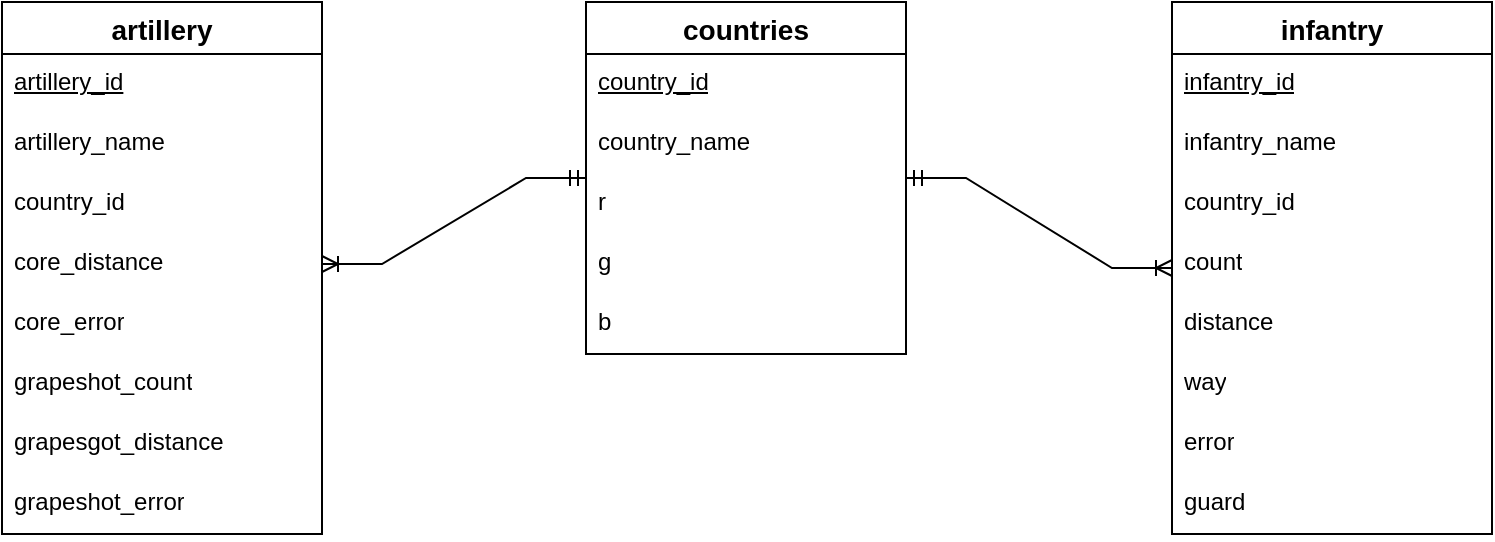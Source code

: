 <mxfile version="22.1.17" type="device">
  <diagram name="Страница — 1" id="Xvc11uGWG8TuB3zOlgJU">
    <mxGraphModel dx="2545" dy="1407" grid="0" gridSize="10" guides="1" tooltips="1" connect="1" arrows="1" fold="1" page="1" pageScale="1" pageWidth="827" pageHeight="400" math="0" shadow="0">
      <root>
        <mxCell id="0" />
        <mxCell id="1" parent="0" />
        <mxCell id="FQIGWuKP-nZbRHonyzsn-1" value="countries" style="swimlane;fontStyle=1;childLayout=stackLayout;horizontal=1;startSize=26;horizontalStack=0;resizeParent=1;resizeParentMax=0;resizeLast=0;collapsible=1;marginBottom=0;align=center;fontSize=14;swimlaneFillColor=none;glass=0;rounded=0;shadow=0;" vertex="1" parent="1">
          <mxGeometry x="336" y="35" width="160" height="176" as="geometry">
            <mxRectangle x="96" y="73" width="92" height="29" as="alternateBounds" />
          </mxGeometry>
        </mxCell>
        <mxCell id="FQIGWuKP-nZbRHonyzsn-2" value="&lt;u&gt;country_id&lt;/u&gt;" style="text;strokeColor=none;fillColor=none;spacingLeft=4;spacingRight=4;overflow=hidden;rotatable=0;points=[[0,0.5],[1,0.5]];portConstraint=eastwest;fontSize=12;whiteSpace=wrap;html=1;" vertex="1" parent="FQIGWuKP-nZbRHonyzsn-1">
          <mxGeometry y="26" width="160" height="30" as="geometry" />
        </mxCell>
        <mxCell id="FQIGWuKP-nZbRHonyzsn-3" value="country_name" style="text;strokeColor=none;fillColor=none;spacingLeft=4;spacingRight=4;overflow=hidden;rotatable=0;points=[[0,0.5],[1,0.5]];portConstraint=eastwest;fontSize=12;whiteSpace=wrap;html=1;" vertex="1" parent="FQIGWuKP-nZbRHonyzsn-1">
          <mxGeometry y="56" width="160" height="30" as="geometry" />
        </mxCell>
        <mxCell id="FQIGWuKP-nZbRHonyzsn-4" value="r" style="text;strokeColor=none;fillColor=none;spacingLeft=4;spacingRight=4;overflow=hidden;rotatable=0;points=[[0,0.5],[1,0.5]];portConstraint=eastwest;fontSize=12;whiteSpace=wrap;html=1;" vertex="1" parent="FQIGWuKP-nZbRHonyzsn-1">
          <mxGeometry y="86" width="160" height="30" as="geometry" />
        </mxCell>
        <mxCell id="FQIGWuKP-nZbRHonyzsn-8" value="g" style="text;strokeColor=none;fillColor=none;spacingLeft=4;spacingRight=4;overflow=hidden;rotatable=0;points=[[0,0.5],[1,0.5]];portConstraint=eastwest;fontSize=12;whiteSpace=wrap;html=1;" vertex="1" parent="FQIGWuKP-nZbRHonyzsn-1">
          <mxGeometry y="116" width="160" height="30" as="geometry" />
        </mxCell>
        <mxCell id="FQIGWuKP-nZbRHonyzsn-9" value="b" style="text;strokeColor=none;fillColor=none;spacingLeft=4;spacingRight=4;overflow=hidden;rotatable=0;points=[[0,0.5],[1,0.5]];portConstraint=eastwest;fontSize=12;whiteSpace=wrap;html=1;" vertex="1" parent="FQIGWuKP-nZbRHonyzsn-1">
          <mxGeometry y="146" width="160" height="30" as="geometry" />
        </mxCell>
        <mxCell id="FQIGWuKP-nZbRHonyzsn-10" value="infantry" style="swimlane;fontStyle=1;childLayout=stackLayout;horizontal=1;startSize=26;horizontalStack=0;resizeParent=1;resizeParentMax=0;resizeLast=0;collapsible=1;marginBottom=0;align=center;fontSize=14;swimlaneFillColor=none;glass=0;rounded=0;shadow=0;" vertex="1" parent="1">
          <mxGeometry x="629" y="35" width="160" height="266" as="geometry">
            <mxRectangle x="96" y="73" width="92" height="29" as="alternateBounds" />
          </mxGeometry>
        </mxCell>
        <mxCell id="FQIGWuKP-nZbRHonyzsn-11" value="&lt;u&gt;infantry_id&lt;/u&gt;" style="text;strokeColor=none;fillColor=none;spacingLeft=4;spacingRight=4;overflow=hidden;rotatable=0;points=[[0,0.5],[1,0.5]];portConstraint=eastwest;fontSize=12;whiteSpace=wrap;html=1;" vertex="1" parent="FQIGWuKP-nZbRHonyzsn-10">
          <mxGeometry y="26" width="160" height="30" as="geometry" />
        </mxCell>
        <mxCell id="FQIGWuKP-nZbRHonyzsn-13" value="infantry_name" style="text;strokeColor=none;fillColor=none;spacingLeft=4;spacingRight=4;overflow=hidden;rotatable=0;points=[[0,0.5],[1,0.5]];portConstraint=eastwest;fontSize=12;whiteSpace=wrap;html=1;" vertex="1" parent="FQIGWuKP-nZbRHonyzsn-10">
          <mxGeometry y="56" width="160" height="30" as="geometry" />
        </mxCell>
        <mxCell id="FQIGWuKP-nZbRHonyzsn-12" value="country_id" style="text;strokeColor=none;fillColor=none;spacingLeft=4;spacingRight=4;overflow=hidden;rotatable=0;points=[[0,0.5],[1,0.5]];portConstraint=eastwest;fontSize=12;whiteSpace=wrap;html=1;" vertex="1" parent="FQIGWuKP-nZbRHonyzsn-10">
          <mxGeometry y="86" width="160" height="30" as="geometry" />
        </mxCell>
        <mxCell id="FQIGWuKP-nZbRHonyzsn-14" value="count" style="text;strokeColor=none;fillColor=none;spacingLeft=4;spacingRight=4;overflow=hidden;rotatable=0;points=[[0,0.5],[1,0.5]];portConstraint=eastwest;fontSize=12;whiteSpace=wrap;html=1;" vertex="1" parent="FQIGWuKP-nZbRHonyzsn-10">
          <mxGeometry y="116" width="160" height="30" as="geometry" />
        </mxCell>
        <mxCell id="FQIGWuKP-nZbRHonyzsn-15" value="distance" style="text;strokeColor=none;fillColor=none;spacingLeft=4;spacingRight=4;overflow=hidden;rotatable=0;points=[[0,0.5],[1,0.5]];portConstraint=eastwest;fontSize=12;whiteSpace=wrap;html=1;" vertex="1" parent="FQIGWuKP-nZbRHonyzsn-10">
          <mxGeometry y="146" width="160" height="30" as="geometry" />
        </mxCell>
        <mxCell id="FQIGWuKP-nZbRHonyzsn-22" value="way" style="text;strokeColor=none;fillColor=none;spacingLeft=4;spacingRight=4;overflow=hidden;rotatable=0;points=[[0,0.5],[1,0.5]];portConstraint=eastwest;fontSize=12;whiteSpace=wrap;html=1;" vertex="1" parent="FQIGWuKP-nZbRHonyzsn-10">
          <mxGeometry y="176" width="160" height="30" as="geometry" />
        </mxCell>
        <mxCell id="FQIGWuKP-nZbRHonyzsn-23" value="error" style="text;strokeColor=none;fillColor=none;spacingLeft=4;spacingRight=4;overflow=hidden;rotatable=0;points=[[0,0.5],[1,0.5]];portConstraint=eastwest;fontSize=12;whiteSpace=wrap;html=1;" vertex="1" parent="FQIGWuKP-nZbRHonyzsn-10">
          <mxGeometry y="206" width="160" height="30" as="geometry" />
        </mxCell>
        <mxCell id="FQIGWuKP-nZbRHonyzsn-24" value="guard" style="text;strokeColor=none;fillColor=none;spacingLeft=4;spacingRight=4;overflow=hidden;rotatable=0;points=[[0,0.5],[1,0.5]];portConstraint=eastwest;fontSize=12;whiteSpace=wrap;html=1;" vertex="1" parent="FQIGWuKP-nZbRHonyzsn-10">
          <mxGeometry y="236" width="160" height="30" as="geometry" />
        </mxCell>
        <mxCell id="FQIGWuKP-nZbRHonyzsn-25" value="artillery" style="swimlane;fontStyle=1;childLayout=stackLayout;horizontal=1;startSize=26;horizontalStack=0;resizeParent=1;resizeParentMax=0;resizeLast=0;collapsible=1;marginBottom=0;align=center;fontSize=14;swimlaneFillColor=none;glass=0;rounded=0;shadow=0;" vertex="1" parent="1">
          <mxGeometry x="44" y="35" width="160" height="266" as="geometry">
            <mxRectangle x="96" y="73" width="92" height="29" as="alternateBounds" />
          </mxGeometry>
        </mxCell>
        <mxCell id="FQIGWuKP-nZbRHonyzsn-26" value="&lt;u&gt;artillery_id&lt;/u&gt;" style="text;strokeColor=none;fillColor=none;spacingLeft=4;spacingRight=4;overflow=hidden;rotatable=0;points=[[0,0.5],[1,0.5]];portConstraint=eastwest;fontSize=12;whiteSpace=wrap;html=1;" vertex="1" parent="FQIGWuKP-nZbRHonyzsn-25">
          <mxGeometry y="26" width="160" height="30" as="geometry" />
        </mxCell>
        <mxCell id="FQIGWuKP-nZbRHonyzsn-27" value="artillery_name" style="text;strokeColor=none;fillColor=none;spacingLeft=4;spacingRight=4;overflow=hidden;rotatable=0;points=[[0,0.5],[1,0.5]];portConstraint=eastwest;fontSize=12;whiteSpace=wrap;html=1;" vertex="1" parent="FQIGWuKP-nZbRHonyzsn-25">
          <mxGeometry y="56" width="160" height="30" as="geometry" />
        </mxCell>
        <mxCell id="FQIGWuKP-nZbRHonyzsn-28" value="country_id" style="text;strokeColor=none;fillColor=none;spacingLeft=4;spacingRight=4;overflow=hidden;rotatable=0;points=[[0,0.5],[1,0.5]];portConstraint=eastwest;fontSize=12;whiteSpace=wrap;html=1;" vertex="1" parent="FQIGWuKP-nZbRHonyzsn-25">
          <mxGeometry y="86" width="160" height="30" as="geometry" />
        </mxCell>
        <mxCell id="FQIGWuKP-nZbRHonyzsn-29" value="core_distance" style="text;strokeColor=none;fillColor=none;spacingLeft=4;spacingRight=4;overflow=hidden;rotatable=0;points=[[0,0.5],[1,0.5]];portConstraint=eastwest;fontSize=12;whiteSpace=wrap;html=1;" vertex="1" parent="FQIGWuKP-nZbRHonyzsn-25">
          <mxGeometry y="116" width="160" height="30" as="geometry" />
        </mxCell>
        <mxCell id="FQIGWuKP-nZbRHonyzsn-30" value="core_error" style="text;strokeColor=none;fillColor=none;spacingLeft=4;spacingRight=4;overflow=hidden;rotatable=0;points=[[0,0.5],[1,0.5]];portConstraint=eastwest;fontSize=12;whiteSpace=wrap;html=1;" vertex="1" parent="FQIGWuKP-nZbRHonyzsn-25">
          <mxGeometry y="146" width="160" height="30" as="geometry" />
        </mxCell>
        <mxCell id="FQIGWuKP-nZbRHonyzsn-31" value="grapeshot_count" style="text;strokeColor=none;fillColor=none;spacingLeft=4;spacingRight=4;overflow=hidden;rotatable=0;points=[[0,0.5],[1,0.5]];portConstraint=eastwest;fontSize=12;whiteSpace=wrap;html=1;" vertex="1" parent="FQIGWuKP-nZbRHonyzsn-25">
          <mxGeometry y="176" width="160" height="30" as="geometry" />
        </mxCell>
        <mxCell id="FQIGWuKP-nZbRHonyzsn-32" value="grapesgot_distance" style="text;strokeColor=none;fillColor=none;spacingLeft=4;spacingRight=4;overflow=hidden;rotatable=0;points=[[0,0.5],[1,0.5]];portConstraint=eastwest;fontSize=12;whiteSpace=wrap;html=1;" vertex="1" parent="FQIGWuKP-nZbRHonyzsn-25">
          <mxGeometry y="206" width="160" height="30" as="geometry" />
        </mxCell>
        <mxCell id="FQIGWuKP-nZbRHonyzsn-33" value="grapeshot_error" style="text;strokeColor=none;fillColor=none;spacingLeft=4;spacingRight=4;overflow=hidden;rotatable=0;points=[[0,0.5],[1,0.5]];portConstraint=eastwest;fontSize=12;whiteSpace=wrap;html=1;" vertex="1" parent="FQIGWuKP-nZbRHonyzsn-25">
          <mxGeometry y="236" width="160" height="30" as="geometry" />
        </mxCell>
        <mxCell id="FQIGWuKP-nZbRHonyzsn-34" value="" style="edgeStyle=entityRelationEdgeStyle;fontSize=12;html=1;endArrow=ERoneToMany;startArrow=ERmandOne;rounded=0;entryX=1;entryY=0.5;entryDx=0;entryDy=0;" edge="1" parent="1" source="FQIGWuKP-nZbRHonyzsn-1" target="FQIGWuKP-nZbRHonyzsn-29">
          <mxGeometry width="100" height="100" relative="1" as="geometry">
            <mxPoint x="287" y="368" as="sourcePoint" />
            <mxPoint x="387" y="268" as="targetPoint" />
          </mxGeometry>
        </mxCell>
        <mxCell id="FQIGWuKP-nZbRHonyzsn-35" value="" style="edgeStyle=entityRelationEdgeStyle;fontSize=12;html=1;endArrow=ERoneToMany;startArrow=ERmandOne;rounded=0;" edge="1" parent="1" source="FQIGWuKP-nZbRHonyzsn-1" target="FQIGWuKP-nZbRHonyzsn-10">
          <mxGeometry width="100" height="100" relative="1" as="geometry">
            <mxPoint x="477" y="369" as="sourcePoint" />
            <mxPoint x="577" y="269" as="targetPoint" />
          </mxGeometry>
        </mxCell>
      </root>
    </mxGraphModel>
  </diagram>
</mxfile>

